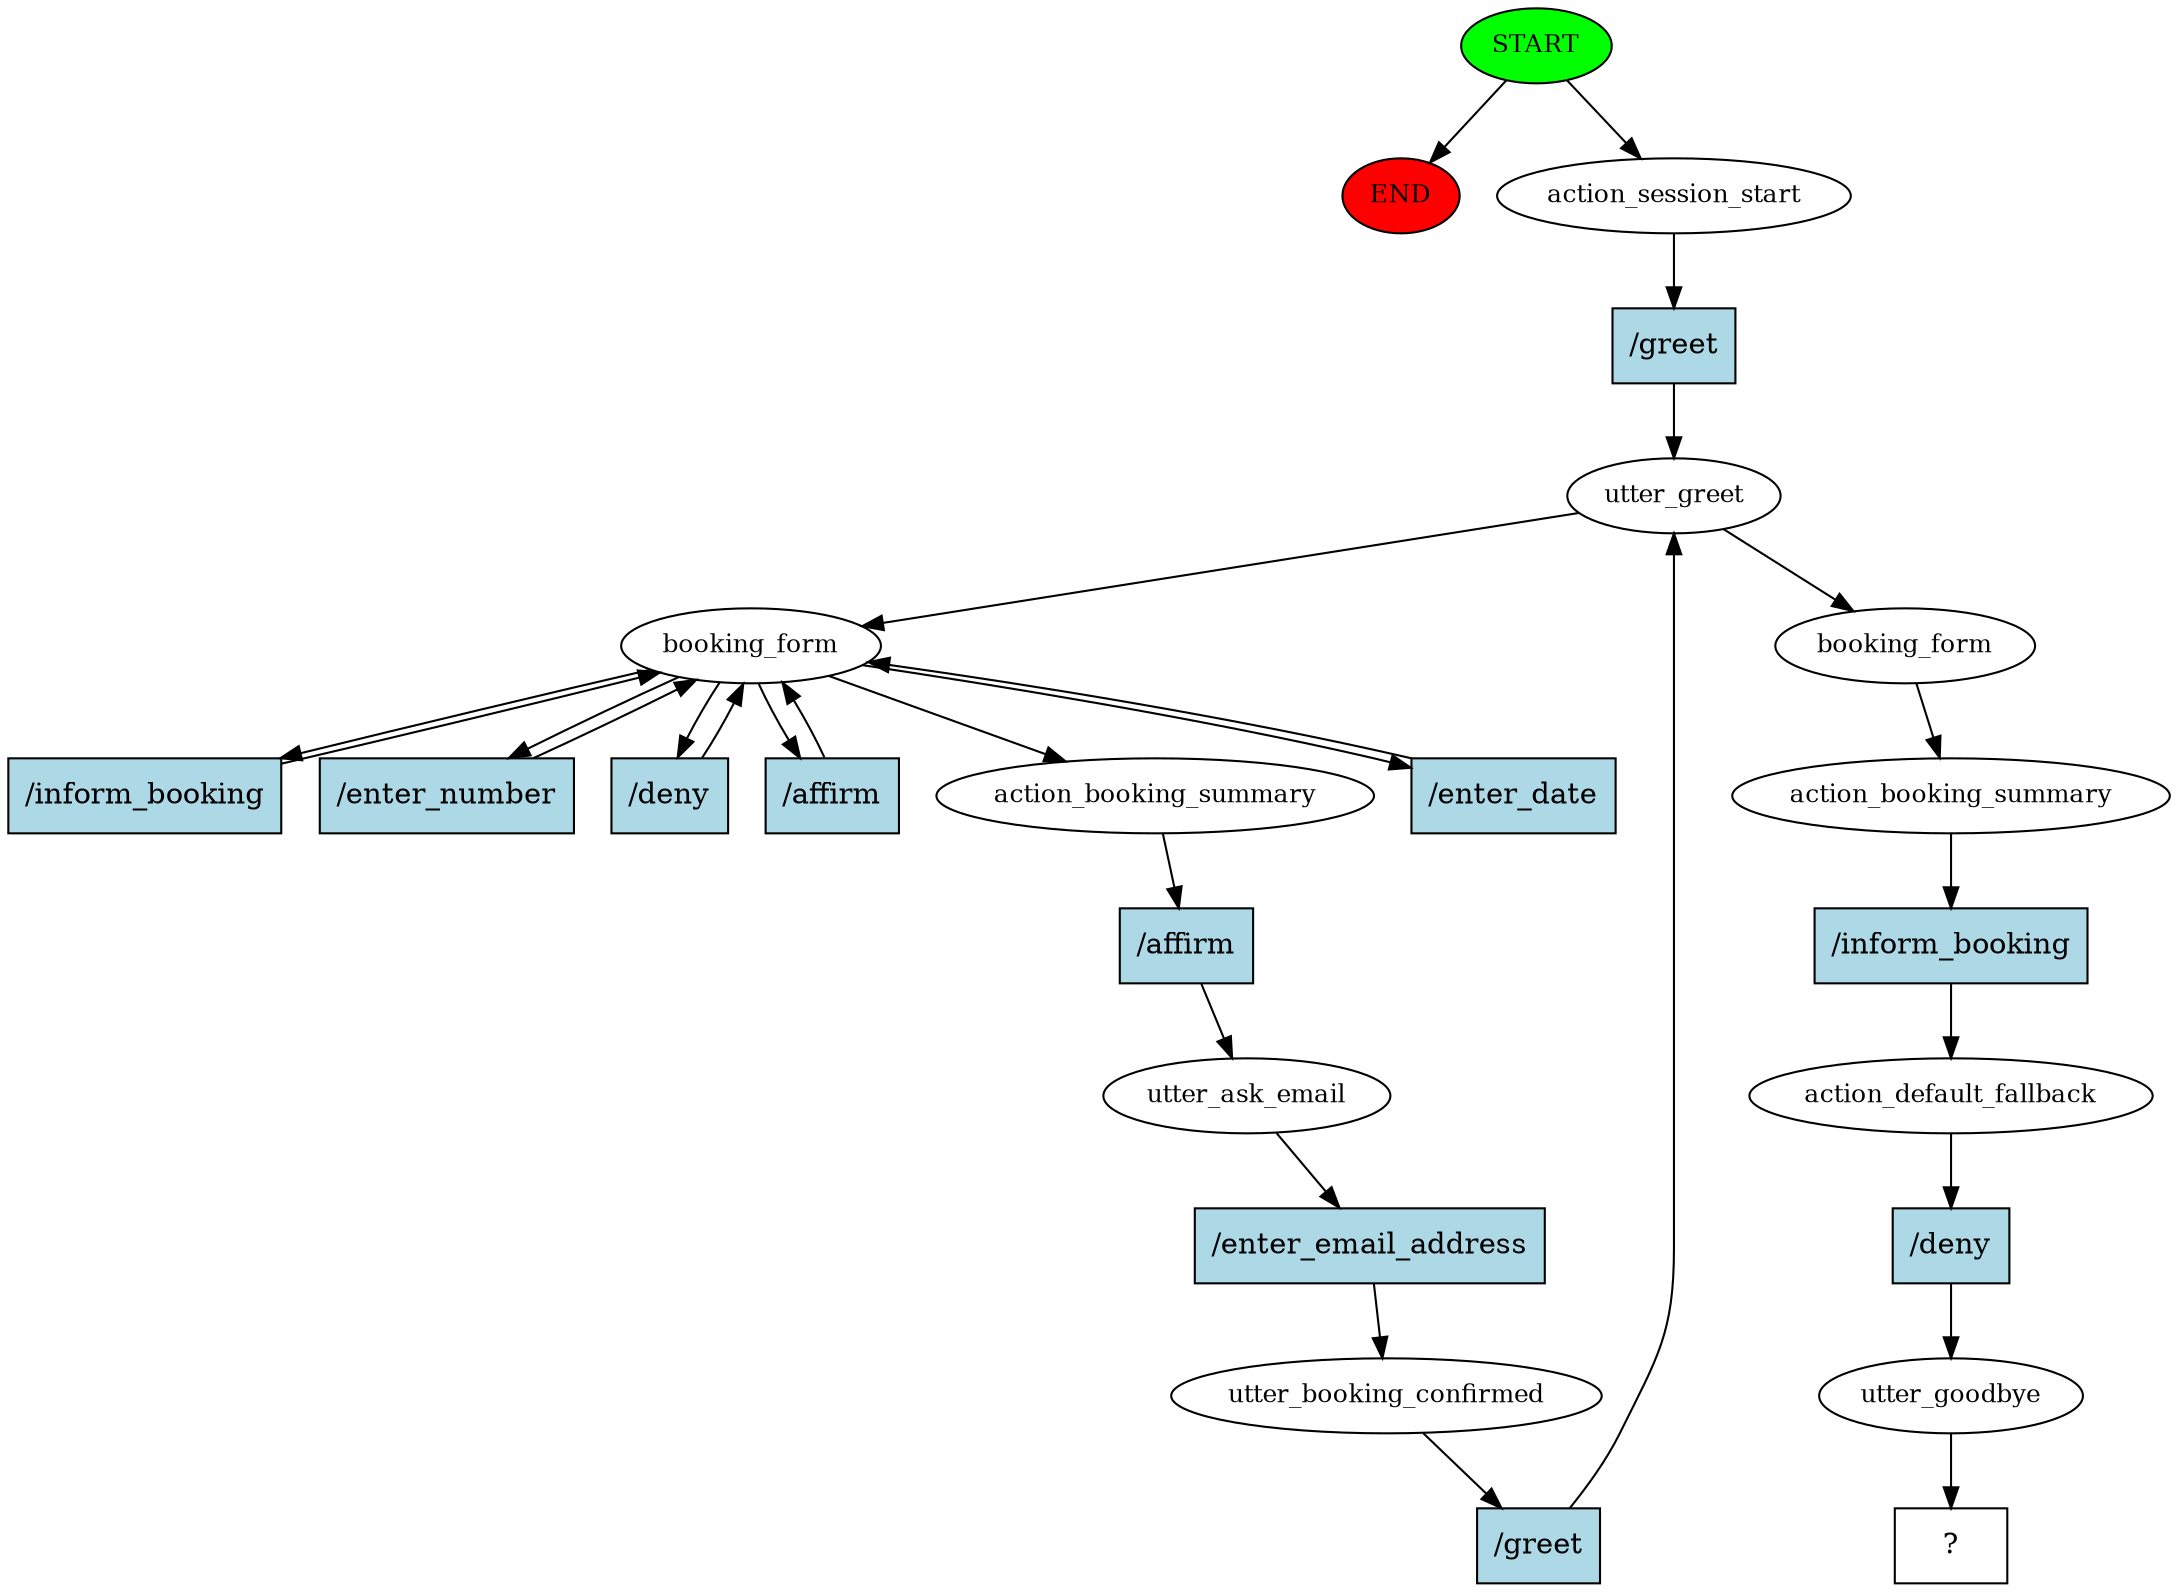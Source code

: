digraph  {
0 [class="start active", fillcolor=green, fontsize=12, label=START, style=filled];
"-1" [class=end, fillcolor=red, fontsize=12, label=END, style=filled];
1 [class=active, fontsize=12, label=action_session_start];
2 [class=active, fontsize=12, label=utter_greet];
3 [class=active, fontsize=12, label=booking_form];
9 [class=active, fontsize=12, label=action_booking_summary];
10 [class=active, fontsize=12, label=utter_ask_email];
11 [class=active, fontsize=12, label=utter_booking_confirmed];
13 [class=active, fontsize=12, label=booking_form];
14 [class=active, fontsize=12, label=action_booking_summary];
15 [class=active, fontsize=12, label=action_default_fallback];
16 [class=active, fontsize=12, label=utter_goodbye];
17 [class="intent dashed active", label="  ?  ", shape=rect];
18 [class="intent active", fillcolor=lightblue, label="/greet", shape=rect, style=filled];
19 [class="intent active", fillcolor=lightblue, label="/enter_date", shape=rect, style=filled];
20 [class="intent active", fillcolor=lightblue, label="/inform_booking", shape=rect, style=filled];
21 [class="intent active", fillcolor=lightblue, label="/enter_number", shape=rect, style=filled];
22 [class="intent active", fillcolor=lightblue, label="/deny", shape=rect, style=filled];
23 [class="intent active", fillcolor=lightblue, label="/affirm", shape=rect, style=filled];
24 [class="intent active", fillcolor=lightblue, label="/affirm", shape=rect, style=filled];
25 [class="intent active", fillcolor=lightblue, label="/enter_email_address", shape=rect, style=filled];
26 [class="intent active", fillcolor=lightblue, label="/greet", shape=rect, style=filled];
27 [class="intent active", fillcolor=lightblue, label="/inform_booking", shape=rect, style=filled];
28 [class="intent active", fillcolor=lightblue, label="/deny", shape=rect, style=filled];
0 -> "-1"  [class="", key=NONE, label=""];
0 -> 1  [class=active, key=NONE, label=""];
1 -> 18  [class=active, key=0];
2 -> 3  [class=active, key=NONE, label=""];
2 -> 13  [class=active, key=NONE, label=""];
3 -> 9  [class=active, key=NONE, label=""];
3 -> 19  [class=active, key=0];
3 -> 20  [class=active, key=0];
3 -> 21  [class=active, key=0];
3 -> 22  [class=active, key=0];
3 -> 23  [class=active, key=0];
9 -> 24  [class=active, key=0];
10 -> 25  [class=active, key=0];
11 -> 26  [class=active, key=0];
13 -> 14  [class=active, key=NONE, label=""];
14 -> 27  [class=active, key=0];
15 -> 28  [class=active, key=0];
16 -> 17  [class=active, key=NONE, label=""];
18 -> 2  [class=active, key=0];
19 -> 3  [class=active, key=0];
20 -> 3  [class=active, key=0];
21 -> 3  [class=active, key=0];
22 -> 3  [class=active, key=0];
23 -> 3  [class=active, key=0];
24 -> 10  [class=active, key=0];
25 -> 11  [class=active, key=0];
26 -> 2  [class=active, key=0];
27 -> 15  [class=active, key=0];
28 -> 16  [class=active, key=0];
}
